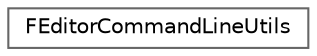digraph "Graphical Class Hierarchy"
{
 // INTERACTIVE_SVG=YES
 // LATEX_PDF_SIZE
  bgcolor="transparent";
  edge [fontname=Helvetica,fontsize=10,labelfontname=Helvetica,labelfontsize=10];
  node [fontname=Helvetica,fontsize=10,shape=box,height=0.2,width=0.4];
  rankdir="LR";
  Node0 [id="Node000000",label="FEditorCommandLineUtils",height=0.2,width=0.4,color="grey40", fillcolor="white", style="filled",URL="$d8/dfc/structFEditorCommandLineUtils.html",tooltip=" "];
}
